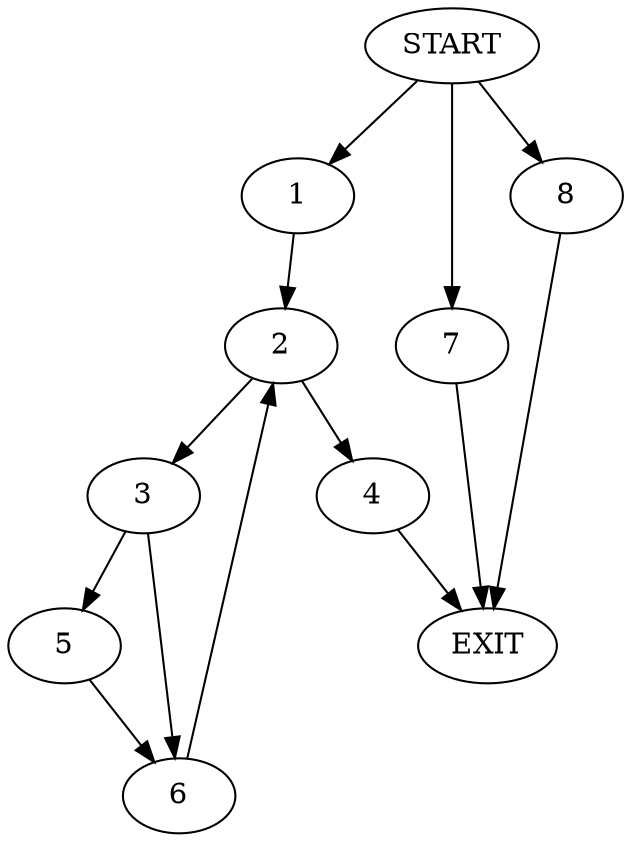 digraph {
0 [label="START"]
9 [label="EXIT"]
0 -> 1
1 -> 2
2 -> 3
2 -> 4
3 -> 5
3 -> 6
4 -> 9
5 -> 6
6 -> 2
0 -> 7
7 -> 9
0 -> 8
8 -> 9
}
